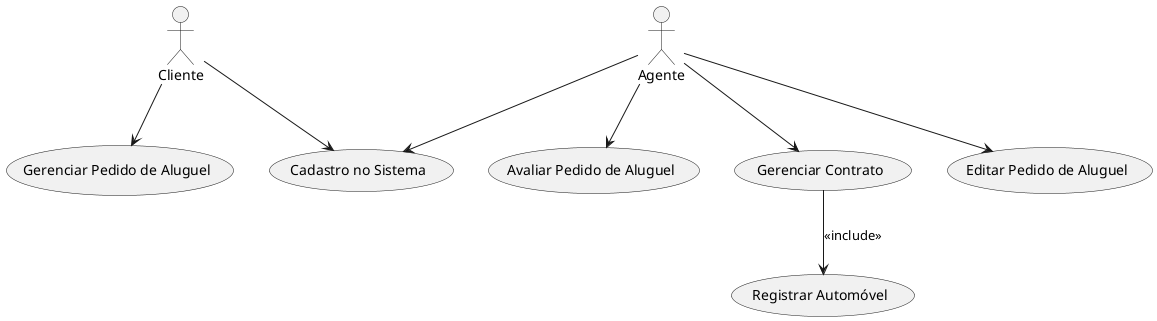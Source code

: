 @startuml Sistema de Aluguel de Carros

actor Cliente
actor Agente

usecase "Cadastro no Sistema" as UC1
usecase "Gerenciar Pedido de Aluguel" as UC2
usecase "Editar Pedido de Aluguel" as UC3
usecase "Avaliar Pedido de Aluguel" as UC4
usecase "Gerenciar Contrato" as UC5
usecase "Registrar Automóvel" as UC6

Cliente --> UC1
Cliente --> UC2

Agente --> UC1
Agente --> UC3
Agente --> UC4
Agente --> UC5

UC5 --> UC6 : "<<include>>"

@enduml
